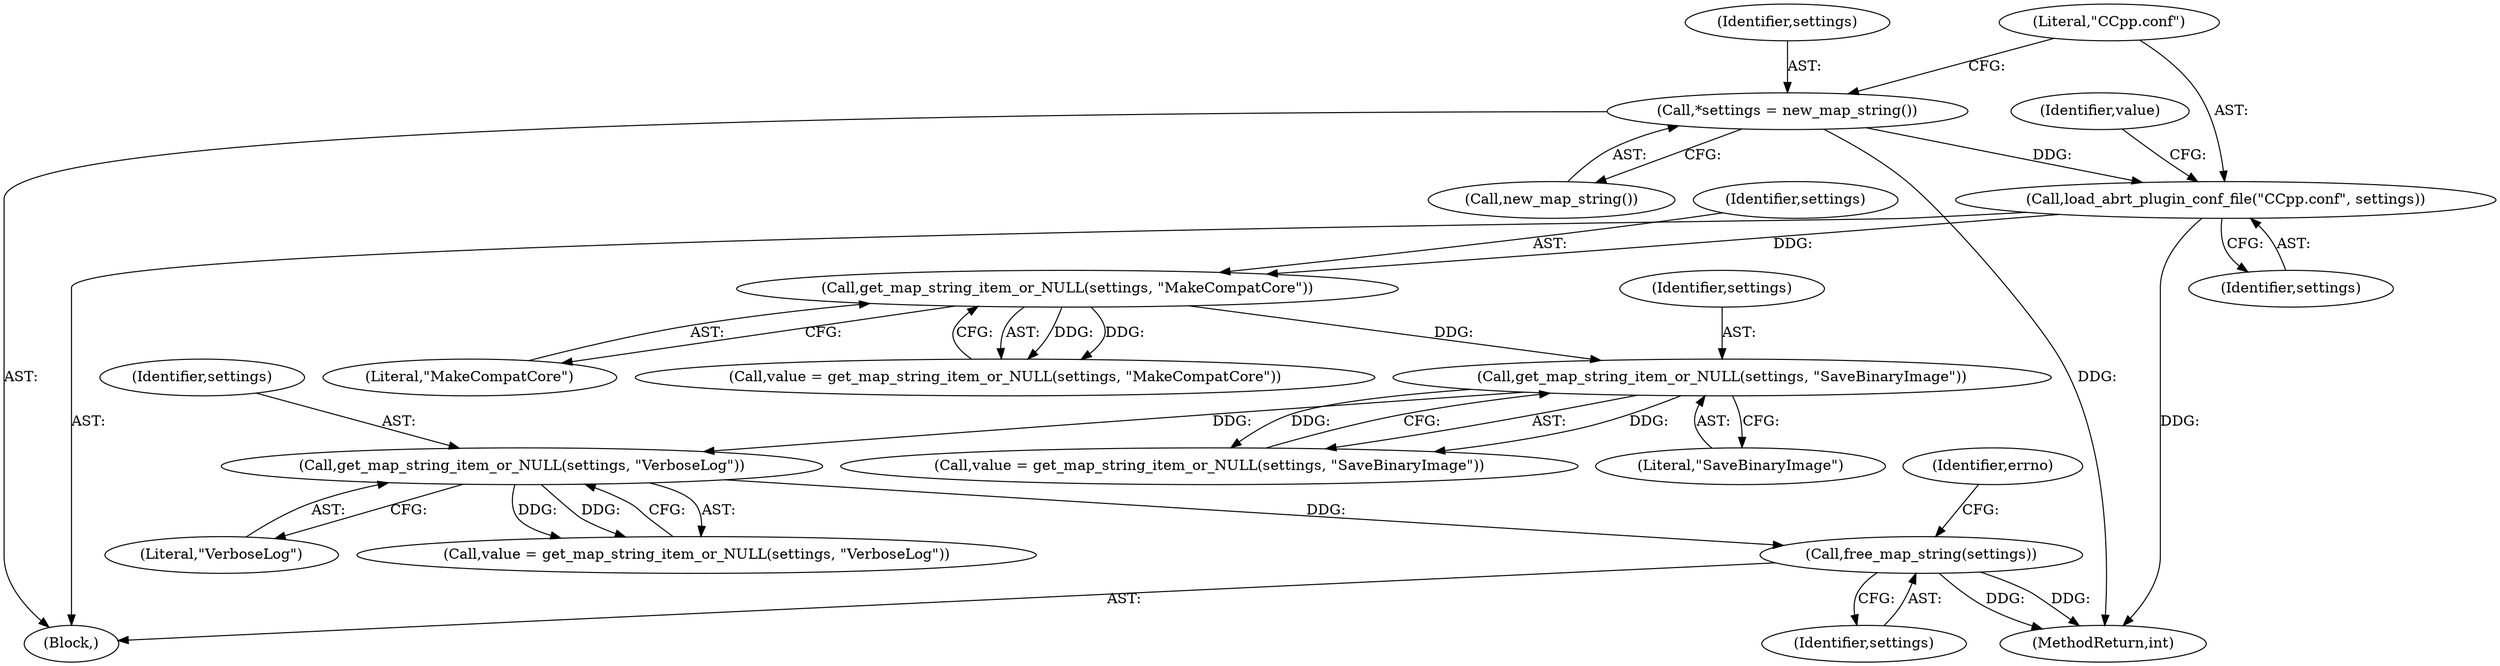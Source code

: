 digraph "0_abrt_80408e9e24a1c10f85fd969e1853e0f192157f92_0@pointer" {
"1000250" [label="(Call,free_map_string(settings))"];
"1000241" [label="(Call,get_map_string_item_or_NULL(settings, \"VerboseLog\"))"];
"1000230" [label="(Call,get_map_string_item_or_NULL(settings, \"SaveBinaryImage\"))"];
"1000219" [label="(Call,get_map_string_item_or_NULL(settings, \"MakeCompatCore\"))"];
"1000213" [label="(Call,load_abrt_plugin_conf_file(\"CCpp.conf\", settings))"];
"1000210" [label="(Call,*settings = new_map_string())"];
"1000242" [label="(Identifier,settings)"];
"1000253" [label="(Identifier,errno)"];
"1000241" [label="(Call,get_map_string_item_or_NULL(settings, \"VerboseLog\"))"];
"1000250" [label="(Call,free_map_string(settings))"];
"1000211" [label="(Identifier,settings)"];
"1000215" [label="(Identifier,settings)"];
"1000219" [label="(Call,get_map_string_item_or_NULL(settings, \"MakeCompatCore\"))"];
"1000239" [label="(Call,value = get_map_string_item_or_NULL(settings, \"VerboseLog\"))"];
"1000232" [label="(Literal,\"SaveBinaryImage\")"];
"1000210" [label="(Call,*settings = new_map_string())"];
"1000243" [label="(Literal,\"VerboseLog\")"];
"1000228" [label="(Call,value = get_map_string_item_or_NULL(settings, \"SaveBinaryImage\"))"];
"1000230" [label="(Call,get_map_string_item_or_NULL(settings, \"SaveBinaryImage\"))"];
"1000217" [label="(Call,value = get_map_string_item_or_NULL(settings, \"MakeCompatCore\"))"];
"1000213" [label="(Call,load_abrt_plugin_conf_file(\"CCpp.conf\", settings))"];
"1000220" [label="(Identifier,settings)"];
"1000221" [label="(Literal,\"MakeCompatCore\")"];
"1000218" [label="(Identifier,value)"];
"1000208" [label="(Block,)"];
"1000231" [label="(Identifier,settings)"];
"1000214" [label="(Literal,\"CCpp.conf\")"];
"1000212" [label="(Call,new_map_string())"];
"1001168" [label="(MethodReturn,int)"];
"1000251" [label="(Identifier,settings)"];
"1000250" -> "1000208"  [label="AST: "];
"1000250" -> "1000251"  [label="CFG: "];
"1000251" -> "1000250"  [label="AST: "];
"1000253" -> "1000250"  [label="CFG: "];
"1000250" -> "1001168"  [label="DDG: "];
"1000250" -> "1001168"  [label="DDG: "];
"1000241" -> "1000250"  [label="DDG: "];
"1000241" -> "1000239"  [label="AST: "];
"1000241" -> "1000243"  [label="CFG: "];
"1000242" -> "1000241"  [label="AST: "];
"1000243" -> "1000241"  [label="AST: "];
"1000239" -> "1000241"  [label="CFG: "];
"1000241" -> "1000239"  [label="DDG: "];
"1000241" -> "1000239"  [label="DDG: "];
"1000230" -> "1000241"  [label="DDG: "];
"1000230" -> "1000228"  [label="AST: "];
"1000230" -> "1000232"  [label="CFG: "];
"1000231" -> "1000230"  [label="AST: "];
"1000232" -> "1000230"  [label="AST: "];
"1000228" -> "1000230"  [label="CFG: "];
"1000230" -> "1000228"  [label="DDG: "];
"1000230" -> "1000228"  [label="DDG: "];
"1000219" -> "1000230"  [label="DDG: "];
"1000219" -> "1000217"  [label="AST: "];
"1000219" -> "1000221"  [label="CFG: "];
"1000220" -> "1000219"  [label="AST: "];
"1000221" -> "1000219"  [label="AST: "];
"1000217" -> "1000219"  [label="CFG: "];
"1000219" -> "1000217"  [label="DDG: "];
"1000219" -> "1000217"  [label="DDG: "];
"1000213" -> "1000219"  [label="DDG: "];
"1000213" -> "1000208"  [label="AST: "];
"1000213" -> "1000215"  [label="CFG: "];
"1000214" -> "1000213"  [label="AST: "];
"1000215" -> "1000213"  [label="AST: "];
"1000218" -> "1000213"  [label="CFG: "];
"1000213" -> "1001168"  [label="DDG: "];
"1000210" -> "1000213"  [label="DDG: "];
"1000210" -> "1000208"  [label="AST: "];
"1000210" -> "1000212"  [label="CFG: "];
"1000211" -> "1000210"  [label="AST: "];
"1000212" -> "1000210"  [label="AST: "];
"1000214" -> "1000210"  [label="CFG: "];
"1000210" -> "1001168"  [label="DDG: "];
}
